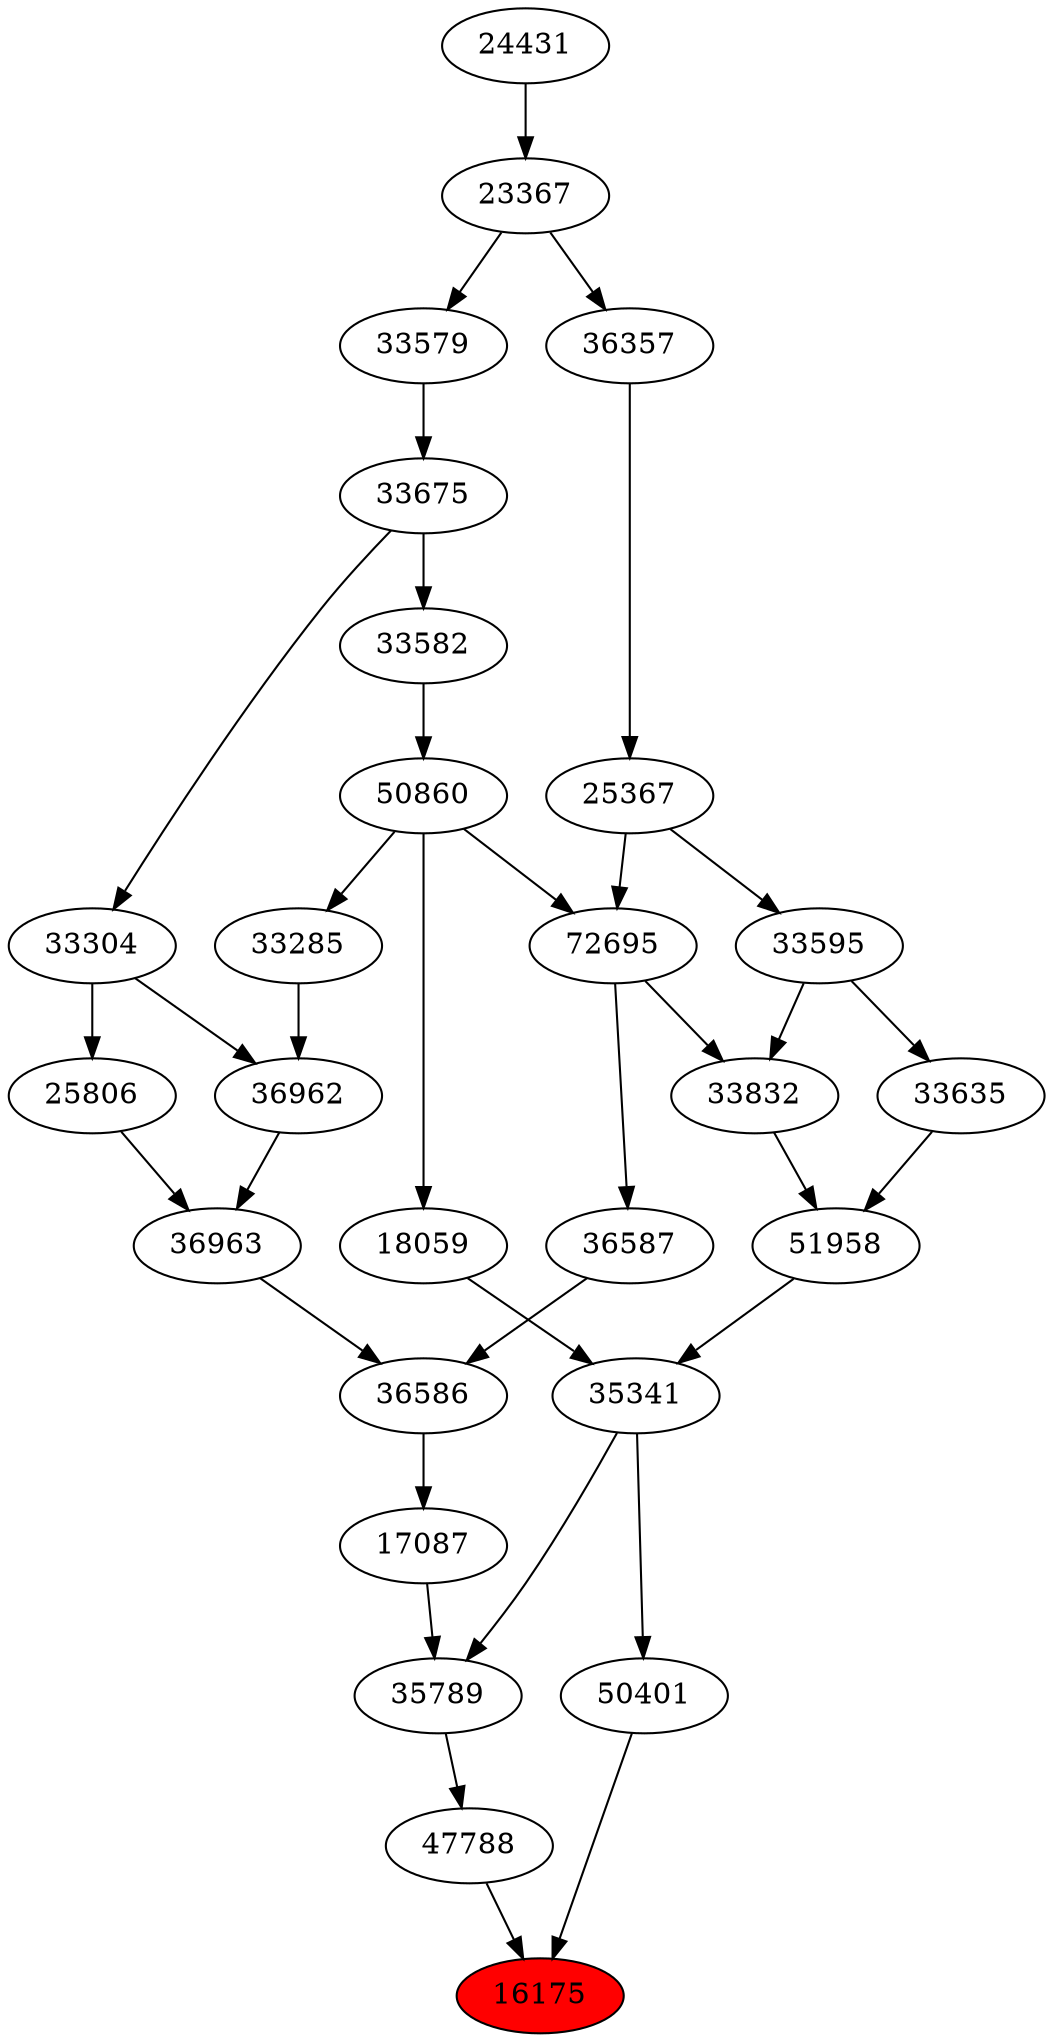 strict digraph{ 
16175 [label="16175" fillcolor=red style=filled]
47788 -> 16175
50401 -> 16175
47788 [label="47788"]
35789 -> 47788
50401 [label="50401"]
35341 -> 50401
35789 [label="35789"]
17087 -> 35789
35341 -> 35789
35341 [label="35341"]
51958 -> 35341
18059 -> 35341
17087 [label="17087"]
36586 -> 17087
51958 [label="51958"]
33832 -> 51958
33635 -> 51958
18059 [label="18059"]
50860 -> 18059
36586 [label="36586"]
36587 -> 36586
36963 -> 36586
33832 [label="33832"]
72695 -> 33832
33595 -> 33832
33635 [label="33635"]
33595 -> 33635
50860 [label="50860"]
33582 -> 50860
36587 [label="36587"]
72695 -> 36587
36963 [label="36963"]
36962 -> 36963
25806 -> 36963
72695 [label="72695"]
50860 -> 72695
25367 -> 72695
33595 [label="33595"]
25367 -> 33595
33582 [label="33582"]
33675 -> 33582
36962 [label="36962"]
33285 -> 36962
33304 -> 36962
25806 [label="25806"]
33304 -> 25806
25367 [label="25367"]
36357 -> 25367
33675 [label="33675"]
33579 -> 33675
33285 [label="33285"]
50860 -> 33285
33304 [label="33304"]
33675 -> 33304
36357 [label="36357"]
23367 -> 36357
33579 [label="33579"]
23367 -> 33579
23367 [label="23367"]
24431 -> 23367
24431 [label="24431"]
}